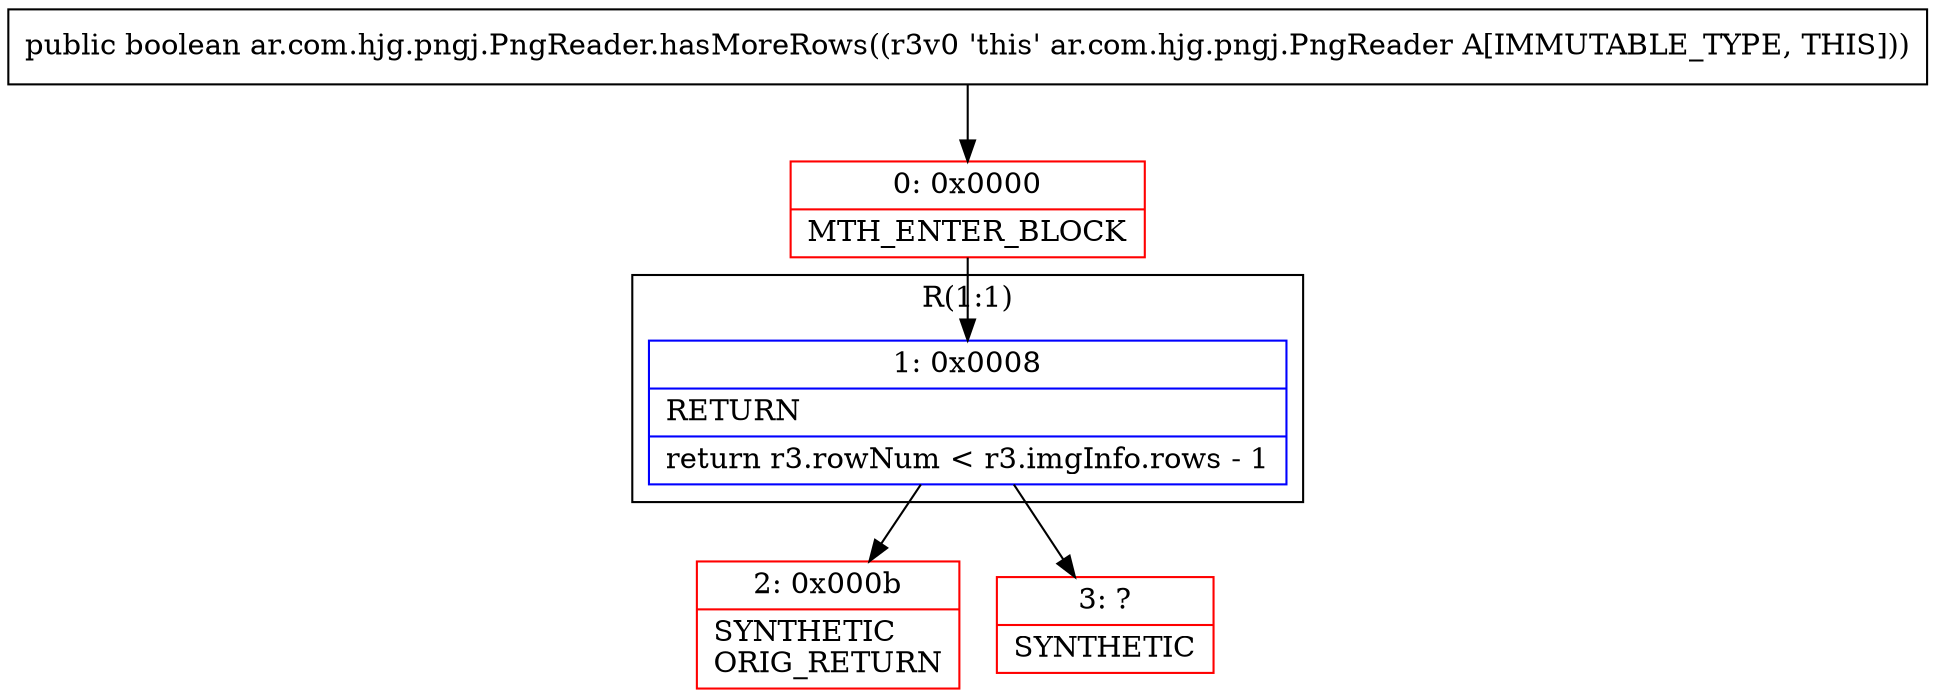 digraph "CFG forar.com.hjg.pngj.PngReader.hasMoreRows()Z" {
subgraph cluster_Region_1186223847 {
label = "R(1:1)";
node [shape=record,color=blue];
Node_1 [shape=record,label="{1\:\ 0x0008|RETURN\l|return r3.rowNum \< r3.imgInfo.rows \- 1\l}"];
}
Node_0 [shape=record,color=red,label="{0\:\ 0x0000|MTH_ENTER_BLOCK\l}"];
Node_2 [shape=record,color=red,label="{2\:\ 0x000b|SYNTHETIC\lORIG_RETURN\l}"];
Node_3 [shape=record,color=red,label="{3\:\ ?|SYNTHETIC\l}"];
MethodNode[shape=record,label="{public boolean ar.com.hjg.pngj.PngReader.hasMoreRows((r3v0 'this' ar.com.hjg.pngj.PngReader A[IMMUTABLE_TYPE, THIS])) }"];
MethodNode -> Node_0;
Node_1 -> Node_2;
Node_1 -> Node_3;
Node_0 -> Node_1;
}


